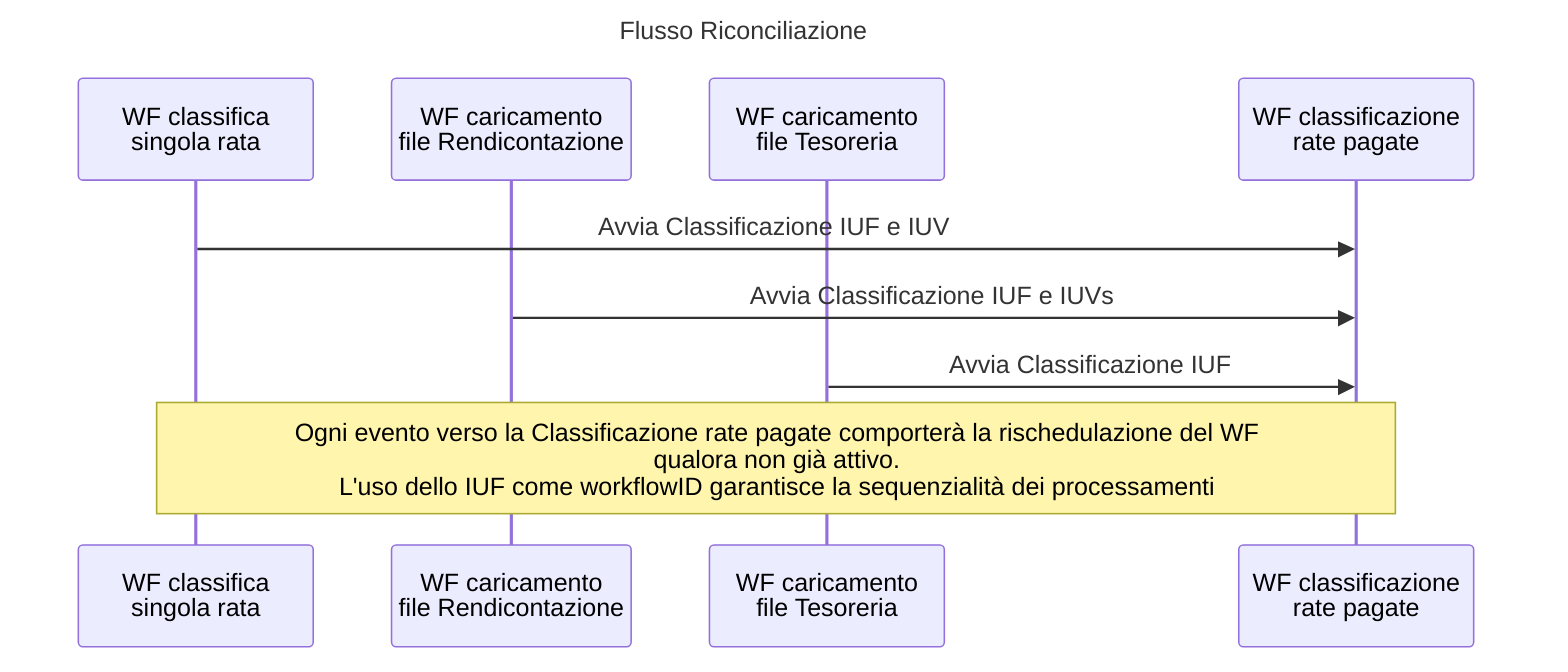 ---
title: Flusso Riconciliazione
---
sequenceDiagram
    participant WF_RT as WF classifica<BR />singola rata
    participant WF_R as WF caricamento<BR />file Rendicontazione
    participant WF_T as WF caricamento<BR />file Tesoreria
    participant WF_RC as WF classificazione<BR />rate pagate

    WF_RT ->> WF_RC: Avvia Classificazione IUF e IUV
    WF_R ->> WF_RC: Avvia Classificazione IUF e IUVs
    WF_T ->> WF_RC: Avvia Classificazione IUF

    note over WF_RT,WF_RC: Ogni evento verso la Classificazione rate pagate comporterà la rischedulazione del WF<BR />qualora non già attivo.<BR/>L'uso dello IUF come workflowID garantisce la sequenzialità dei processamenti